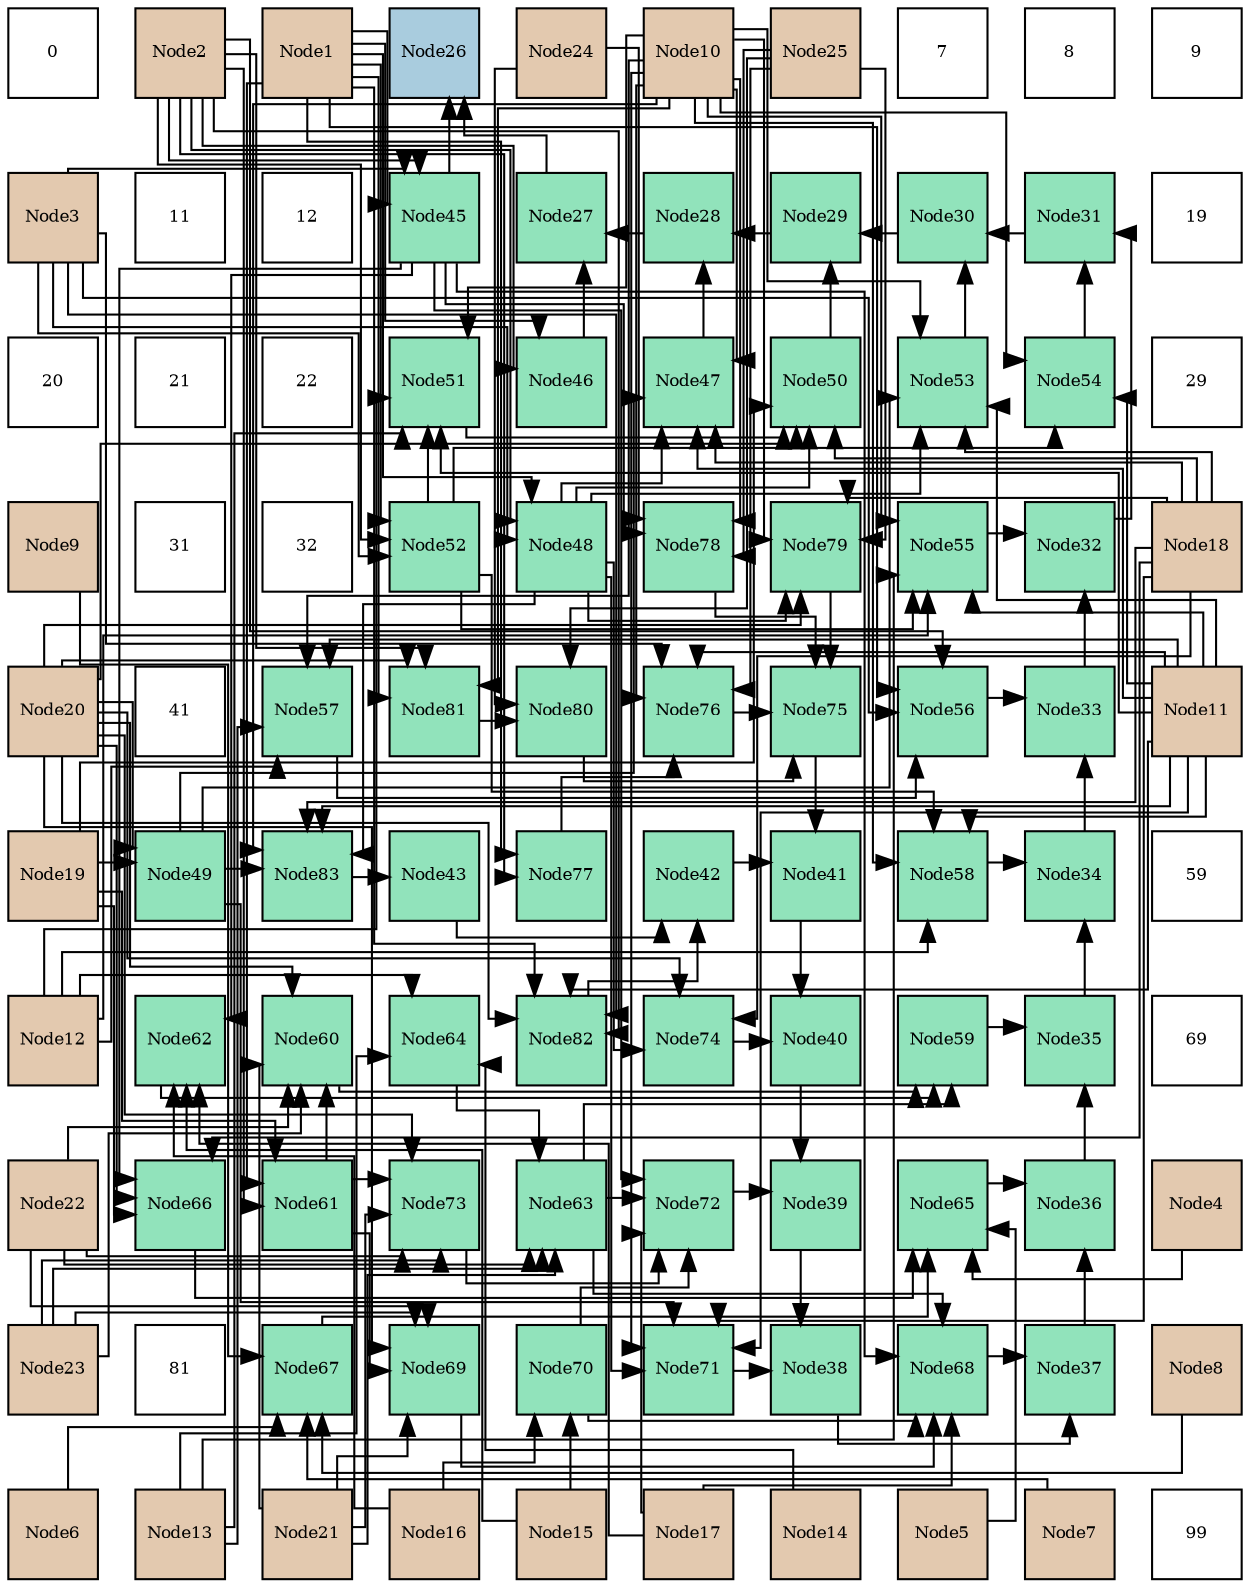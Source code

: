 digraph layout{
 rankdir=TB;
 splines=ortho;
 node [style=filled shape=square fixedsize=true width=0.6];
0[label="0", fontsize=8, fillcolor="#ffffff"];
1[label="Node2", fontsize=8, fillcolor="#e3c9af"];
2[label="Node1", fontsize=8, fillcolor="#e3c9af"];
3[label="Node26", fontsize=8, fillcolor="#a9ccde"];
4[label="Node24", fontsize=8, fillcolor="#e3c9af"];
5[label="Node10", fontsize=8, fillcolor="#e3c9af"];
6[label="Node25", fontsize=8, fillcolor="#e3c9af"];
7[label="7", fontsize=8, fillcolor="#ffffff"];
8[label="8", fontsize=8, fillcolor="#ffffff"];
9[label="9", fontsize=8, fillcolor="#ffffff"];
10[label="Node3", fontsize=8, fillcolor="#e3c9af"];
11[label="11", fontsize=8, fillcolor="#ffffff"];
12[label="12", fontsize=8, fillcolor="#ffffff"];
13[label="Node45", fontsize=8, fillcolor="#91e3bb"];
14[label="Node27", fontsize=8, fillcolor="#91e3bb"];
15[label="Node28", fontsize=8, fillcolor="#91e3bb"];
16[label="Node29", fontsize=8, fillcolor="#91e3bb"];
17[label="Node30", fontsize=8, fillcolor="#91e3bb"];
18[label="Node31", fontsize=8, fillcolor="#91e3bb"];
19[label="19", fontsize=8, fillcolor="#ffffff"];
20[label="20", fontsize=8, fillcolor="#ffffff"];
21[label="21", fontsize=8, fillcolor="#ffffff"];
22[label="22", fontsize=8, fillcolor="#ffffff"];
23[label="Node51", fontsize=8, fillcolor="#91e3bb"];
24[label="Node46", fontsize=8, fillcolor="#91e3bb"];
25[label="Node47", fontsize=8, fillcolor="#91e3bb"];
26[label="Node50", fontsize=8, fillcolor="#91e3bb"];
27[label="Node53", fontsize=8, fillcolor="#91e3bb"];
28[label="Node54", fontsize=8, fillcolor="#91e3bb"];
29[label="29", fontsize=8, fillcolor="#ffffff"];
30[label="Node9", fontsize=8, fillcolor="#e3c9af"];
31[label="31", fontsize=8, fillcolor="#ffffff"];
32[label="32", fontsize=8, fillcolor="#ffffff"];
33[label="Node52", fontsize=8, fillcolor="#91e3bb"];
34[label="Node48", fontsize=8, fillcolor="#91e3bb"];
35[label="Node78", fontsize=8, fillcolor="#91e3bb"];
36[label="Node79", fontsize=8, fillcolor="#91e3bb"];
37[label="Node55", fontsize=8, fillcolor="#91e3bb"];
38[label="Node32", fontsize=8, fillcolor="#91e3bb"];
39[label="Node18", fontsize=8, fillcolor="#e3c9af"];
40[label="Node20", fontsize=8, fillcolor="#e3c9af"];
41[label="41", fontsize=8, fillcolor="#ffffff"];
42[label="Node57", fontsize=8, fillcolor="#91e3bb"];
43[label="Node81", fontsize=8, fillcolor="#91e3bb"];
44[label="Node80", fontsize=8, fillcolor="#91e3bb"];
45[label="Node76", fontsize=8, fillcolor="#91e3bb"];
46[label="Node75", fontsize=8, fillcolor="#91e3bb"];
47[label="Node56", fontsize=8, fillcolor="#91e3bb"];
48[label="Node33", fontsize=8, fillcolor="#91e3bb"];
49[label="Node11", fontsize=8, fillcolor="#e3c9af"];
50[label="Node19", fontsize=8, fillcolor="#e3c9af"];
51[label="Node49", fontsize=8, fillcolor="#91e3bb"];
52[label="Node83", fontsize=8, fillcolor="#91e3bb"];
53[label="Node43", fontsize=8, fillcolor="#91e3bb"];
54[label="Node77", fontsize=8, fillcolor="#91e3bb"];
55[label="Node42", fontsize=8, fillcolor="#91e3bb"];
56[label="Node41", fontsize=8, fillcolor="#91e3bb"];
57[label="Node58", fontsize=8, fillcolor="#91e3bb"];
58[label="Node34", fontsize=8, fillcolor="#91e3bb"];
59[label="59", fontsize=8, fillcolor="#ffffff"];
60[label="Node12", fontsize=8, fillcolor="#e3c9af"];
61[label="Node62", fontsize=8, fillcolor="#91e3bb"];
62[label="Node60", fontsize=8, fillcolor="#91e3bb"];
63[label="Node64", fontsize=8, fillcolor="#91e3bb"];
64[label="Node82", fontsize=8, fillcolor="#91e3bb"];
65[label="Node74", fontsize=8, fillcolor="#91e3bb"];
66[label="Node40", fontsize=8, fillcolor="#91e3bb"];
67[label="Node59", fontsize=8, fillcolor="#91e3bb"];
68[label="Node35", fontsize=8, fillcolor="#91e3bb"];
69[label="69", fontsize=8, fillcolor="#ffffff"];
70[label="Node22", fontsize=8, fillcolor="#e3c9af"];
71[label="Node66", fontsize=8, fillcolor="#91e3bb"];
72[label="Node61", fontsize=8, fillcolor="#91e3bb"];
73[label="Node73", fontsize=8, fillcolor="#91e3bb"];
74[label="Node63", fontsize=8, fillcolor="#91e3bb"];
75[label="Node72", fontsize=8, fillcolor="#91e3bb"];
76[label="Node39", fontsize=8, fillcolor="#91e3bb"];
77[label="Node65", fontsize=8, fillcolor="#91e3bb"];
78[label="Node36", fontsize=8, fillcolor="#91e3bb"];
79[label="Node4", fontsize=8, fillcolor="#e3c9af"];
80[label="Node23", fontsize=8, fillcolor="#e3c9af"];
81[label="81", fontsize=8, fillcolor="#ffffff"];
82[label="Node67", fontsize=8, fillcolor="#91e3bb"];
83[label="Node69", fontsize=8, fillcolor="#91e3bb"];
84[label="Node70", fontsize=8, fillcolor="#91e3bb"];
85[label="Node71", fontsize=8, fillcolor="#91e3bb"];
86[label="Node38", fontsize=8, fillcolor="#91e3bb"];
87[label="Node68", fontsize=8, fillcolor="#91e3bb"];
88[label="Node37", fontsize=8, fillcolor="#91e3bb"];
89[label="Node8", fontsize=8, fillcolor="#e3c9af"];
90[label="Node6", fontsize=8, fillcolor="#e3c9af"];
91[label="Node13", fontsize=8, fillcolor="#e3c9af"];
92[label="Node21", fontsize=8, fillcolor="#e3c9af"];
93[label="Node16", fontsize=8, fillcolor="#e3c9af"];
94[label="Node15", fontsize=8, fillcolor="#e3c9af"];
95[label="Node17", fontsize=8, fillcolor="#e3c9af"];
96[label="Node14", fontsize=8, fillcolor="#e3c9af"];
97[label="Node5", fontsize=8, fillcolor="#e3c9af"];
98[label="Node7", fontsize=8, fillcolor="#e3c9af"];
99[label="99", fontsize=8, fillcolor="#ffffff"];
edge [constraint=false, style=vis];14 -> 3;
13 -> 3;
15 -> 14;
24 -> 14;
16 -> 15;
25 -> 15;
17 -> 16;
26 -> 16;
18 -> 17;
27 -> 17;
38 -> 18;
28 -> 18;
48 -> 38;
37 -> 38;
58 -> 48;
47 -> 48;
68 -> 58;
57 -> 58;
78 -> 68;
67 -> 68;
88 -> 78;
77 -> 78;
86 -> 88;
87 -> 88;
76 -> 86;
85 -> 86;
66 -> 76;
75 -> 76;
56 -> 66;
65 -> 66;
55 -> 56;
46 -> 56;
53 -> 55;
64 -> 55;
52 -> 53;
23 -> 26;
34 -> 26;
39 -> 26;
50 -> 26;
40 -> 26;
62 -> 67;
61 -> 67;
74 -> 67;
71 -> 77;
82 -> 77;
79 -> 77;
97 -> 77;
74 -> 87;
83 -> 87;
13 -> 87;
84 -> 87;
95 -> 87;
74 -> 75;
73 -> 75;
13 -> 75;
84 -> 75;
95 -> 75;
45 -> 46;
35 -> 46;
36 -> 46;
44 -> 46;
34 -> 25;
51 -> 25;
5 -> 25;
49 -> 25;
39 -> 25;
33 -> 23;
5 -> 23;
49 -> 23;
60 -> 23;
91 -> 23;
34 -> 27;
51 -> 27;
5 -> 27;
49 -> 27;
39 -> 27;
33 -> 28;
5 -> 28;
49 -> 28;
33 -> 37;
5 -> 37;
49 -> 37;
60 -> 37;
91 -> 37;
42 -> 47;
2 -> 47;
1 -> 47;
10 -> 47;
33 -> 57;
5 -> 57;
49 -> 57;
60 -> 57;
72 -> 62;
40 -> 62;
92 -> 62;
70 -> 62;
80 -> 62;
13 -> 61;
94 -> 61;
93 -> 61;
95 -> 61;
63 -> 74;
92 -> 74;
70 -> 74;
80 -> 74;
13 -> 71;
39 -> 71;
50 -> 71;
40 -> 71;
72 -> 83;
40 -> 83;
92 -> 83;
70 -> 83;
80 -> 83;
34 -> 85;
51 -> 85;
5 -> 85;
49 -> 85;
39 -> 85;
72 -> 73;
40 -> 73;
92 -> 73;
70 -> 73;
80 -> 73;
34 -> 65;
39 -> 65;
40 -> 65;
54 -> 45;
10 -> 45;
5 -> 45;
49 -> 45;
6 -> 45;
13 -> 35;
5 -> 35;
4 -> 35;
6 -> 35;
34 -> 36;
5 -> 36;
39 -> 36;
40 -> 36;
6 -> 36;
43 -> 44;
4 -> 44;
6 -> 44;
34 -> 52;
51 -> 52;
5 -> 52;
49 -> 52;
39 -> 52;
2 -> 13;
1 -> 13;
10 -> 13;
2 -> 24;
1 -> 24;
2 -> 34;
1 -> 34;
10 -> 34;
50 -> 51;
40 -> 51;
2 -> 33;
1 -> 33;
10 -> 33;
5 -> 42;
49 -> 42;
60 -> 42;
91 -> 42;
2 -> 72;
1 -> 72;
50 -> 72;
60 -> 63;
91 -> 63;
96 -> 63;
90 -> 82;
98 -> 82;
89 -> 82;
30 -> 82;
94 -> 84;
93 -> 84;
2 -> 54;
1 -> 54;
2 -> 43;
1 -> 43;
5 -> 43;
40 -> 43;
2 -> 64;
1 -> 64;
10 -> 64;
49 -> 64;
40 -> 64;
edge [constraint=true, style=invis];
0 -> 10 -> 20 -> 30 -> 40 -> 50 -> 60 -> 70 -> 80 -> 90;
1 -> 11 -> 21 -> 31 -> 41 -> 51 -> 61 -> 71 -> 81 -> 91;
2 -> 12 -> 22 -> 32 -> 42 -> 52 -> 62 -> 72 -> 82 -> 92;
3 -> 13 -> 23 -> 33 -> 43 -> 53 -> 63 -> 73 -> 83 -> 93;
4 -> 14 -> 24 -> 34 -> 44 -> 54 -> 64 -> 74 -> 84 -> 94;
5 -> 15 -> 25 -> 35 -> 45 -> 55 -> 65 -> 75 -> 85 -> 95;
6 -> 16 -> 26 -> 36 -> 46 -> 56 -> 66 -> 76 -> 86 -> 96;
7 -> 17 -> 27 -> 37 -> 47 -> 57 -> 67 -> 77 -> 87 -> 97;
8 -> 18 -> 28 -> 38 -> 48 -> 58 -> 68 -> 78 -> 88 -> 98;
9 -> 19 -> 29 -> 39 -> 49 -> 59 -> 69 -> 79 -> 89 -> 99;
rank = same {0 -> 1 -> 2 -> 3 -> 4 -> 5 -> 6 -> 7 -> 8 -> 9};
rank = same {10 -> 11 -> 12 -> 13 -> 14 -> 15 -> 16 -> 17 -> 18 -> 19};
rank = same {20 -> 21 -> 22 -> 23 -> 24 -> 25 -> 26 -> 27 -> 28 -> 29};
rank = same {30 -> 31 -> 32 -> 33 -> 34 -> 35 -> 36 -> 37 -> 38 -> 39};
rank = same {40 -> 41 -> 42 -> 43 -> 44 -> 45 -> 46 -> 47 -> 48 -> 49};
rank = same {50 -> 51 -> 52 -> 53 -> 54 -> 55 -> 56 -> 57 -> 58 -> 59};
rank = same {60 -> 61 -> 62 -> 63 -> 64 -> 65 -> 66 -> 67 -> 68 -> 69};
rank = same {70 -> 71 -> 72 -> 73 -> 74 -> 75 -> 76 -> 77 -> 78 -> 79};
rank = same {80 -> 81 -> 82 -> 83 -> 84 -> 85 -> 86 -> 87 -> 88 -> 89};
rank = same {90 -> 91 -> 92 -> 93 -> 94 -> 95 -> 96 -> 97 -> 98 -> 99};
}